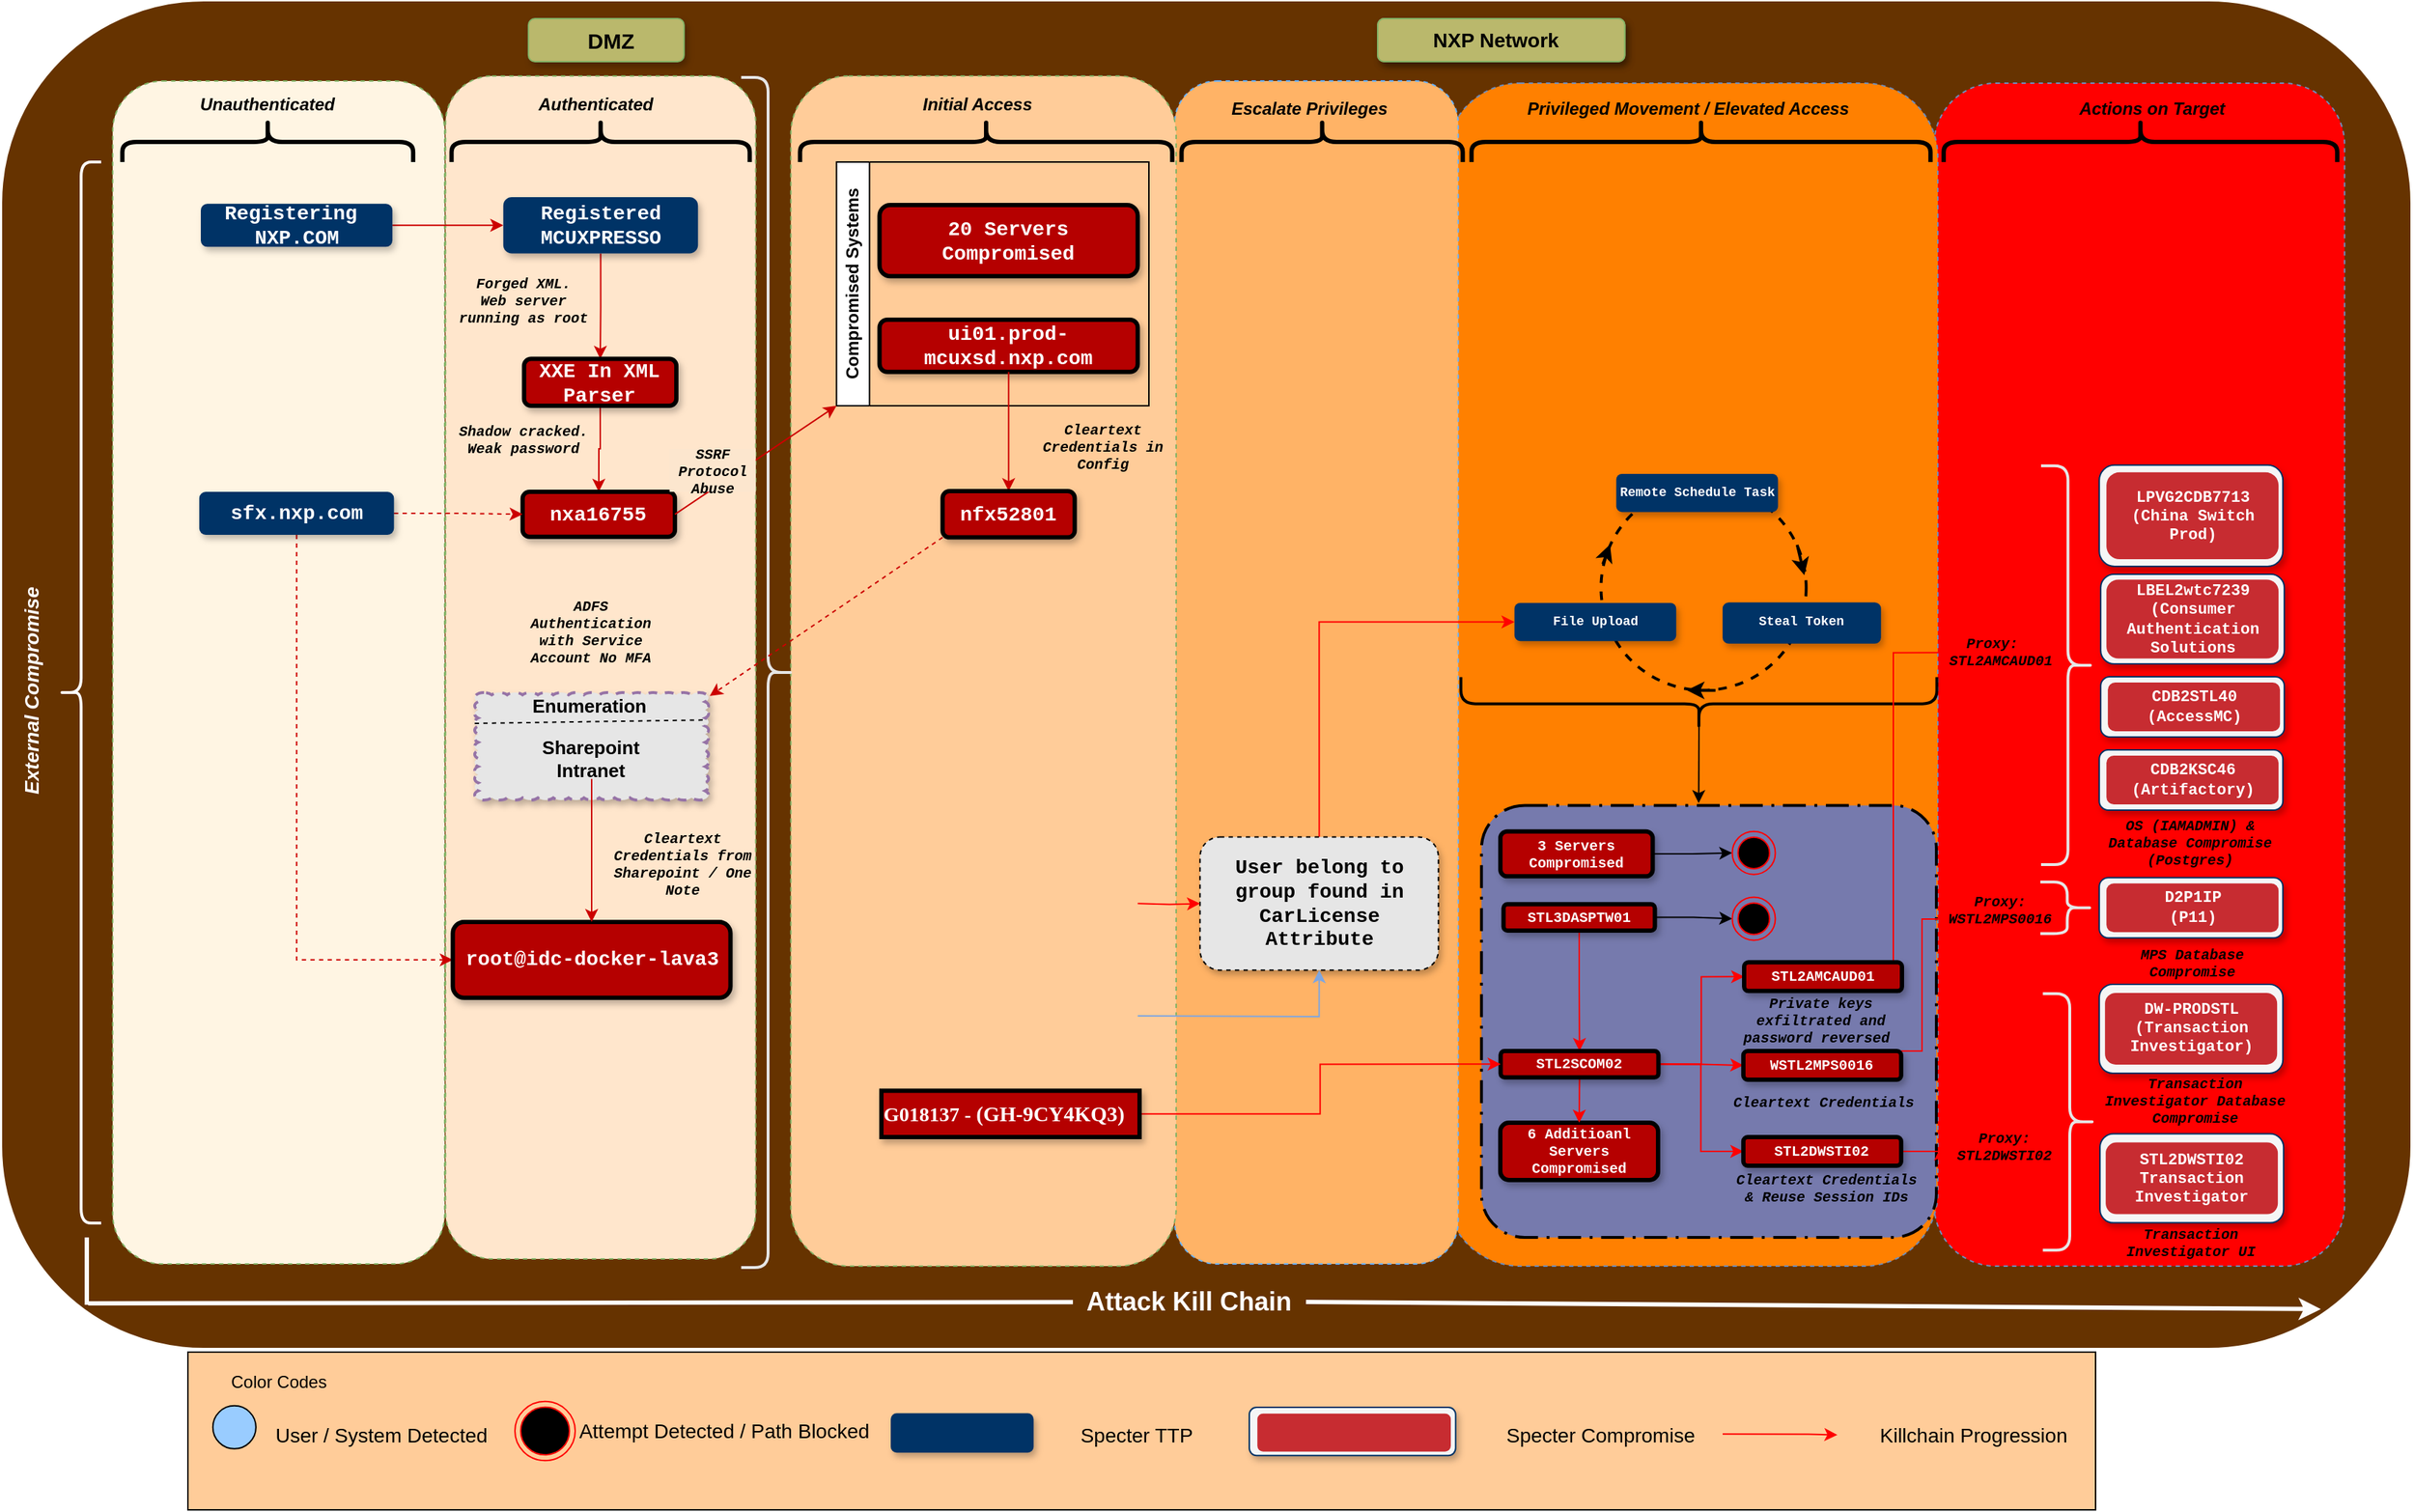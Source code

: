 <mxfile version="24.7.10">
  <diagram name="Page-1" id="VZsBFgoTwhxXK-MUg72K">
    <mxGraphModel dx="3578" dy="-6654" grid="1" gridSize="10" guides="1" tooltips="1" connect="1" arrows="1" fold="1" page="1" pageScale="1" pageWidth="850" pageHeight="1100" math="0" shadow="0">
      <root>
        <mxCell id="0" />
        <mxCell id="1" parent="0" />
        <mxCell id="uX-lzGmGO70ofNnJfn6G-1" style="edgeStyle=none;rounded=0;html=1;exitX=0.5;exitY=1;dashed=1;endArrow=none;endFill=0;jettySize=auto;orthogonalLoop=1;strokeWidth=2;fontSize=10;" edge="1" parent="1">
          <mxGeometry relative="1" as="geometry">
            <mxPoint x="-333.7" y="8363.16" as="sourcePoint" />
            <mxPoint x="-333.7" y="8363.16" as="targetPoint" />
          </mxGeometry>
        </mxCell>
        <mxCell id="uX-lzGmGO70ofNnJfn6G-2" value="" style="rounded=1;whiteSpace=wrap;html=1;strokeColor=#FFFFFA;fillColor=#663300;fontColor=#000033;" vertex="1" parent="1">
          <mxGeometry x="-1638.99" y="8327.5" width="1680" height="940" as="geometry" />
        </mxCell>
        <mxCell id="uX-lzGmGO70ofNnJfn6G-3" value="" style="rounded=1;whiteSpace=wrap;html=1;dashed=1;glass=0;fillColor=#FF0000;strokeColor=#6c8ebf;fillStyle=solid;movable=0;resizable=0;rotatable=0;deletable=0;editable=0;locked=1;connectable=0;" vertex="1" parent="1">
          <mxGeometry x="-291.58" y="8385" width="286.2" height="825" as="geometry" />
        </mxCell>
        <mxCell id="uX-lzGmGO70ofNnJfn6G-4" value="" style="rounded=1;whiteSpace=wrap;html=1;dashed=1;glass=0;fillColor=#FF8000;strokeColor=#6c8ebf;fillStyle=solid;movable=1;resizable=1;rotatable=1;deletable=1;editable=1;locked=0;connectable=1;" vertex="1" parent="1">
          <mxGeometry x="-631.58" y="8385" width="342.6" height="825" as="geometry" />
        </mxCell>
        <mxCell id="uX-lzGmGO70ofNnJfn6G-5" value="" style="rounded=1;whiteSpace=wrap;html=1;dashed=1;glass=0;fillColor=#FFB366;strokeColor=#66B2FF;fillStyle=solid;" vertex="1" parent="1">
          <mxGeometry x="-821.09" y="8383.51" width="197.75" height="825" as="geometry" />
        </mxCell>
        <mxCell id="uX-lzGmGO70ofNnJfn6G-6" value="" style="rounded=1;whiteSpace=wrap;html=1;dashed=1;glass=0;fillColor=#FFCC99;strokeColor=#82b366;fillStyle=solid;movable=0;resizable=0;rotatable=0;deletable=0;editable=0;locked=1;connectable=0;" vertex="1" parent="1">
          <mxGeometry x="-1088.64" y="8380" width="268.64" height="830" as="geometry" />
        </mxCell>
        <mxCell id="uX-lzGmGO70ofNnJfn6G-7" value="" style="shape=curlyBracket;whiteSpace=wrap;html=1;rounded=1;shadow=0;glass=0;comic=0;labelBackgroundColor=none;strokeColor=#000000;strokeWidth=3;fillColor=none;gradientColor=none;fontFamily=Helvetica;fontSize=10;fontColor=#000000;align=left;rotation=90;size=0.535;" vertex="1" parent="1">
          <mxGeometry x="-733.22" y="8326.97" width="30" height="196.05" as="geometry" />
        </mxCell>
        <mxCell id="uX-lzGmGO70ofNnJfn6G-8" value="&lt;font&gt;&lt;span style=&quot;font-size: 12px ; line-height: 14.4px&quot;&gt;&lt;b&gt;&lt;i&gt;Initial Access&lt;/i&gt;&lt;/b&gt;&lt;/span&gt;&lt;/font&gt;" style="text;html=1;strokeColor=none;fillColor=none;align=center;verticalAlign=middle;whiteSpace=wrap;shadow=1;glass=0;comic=0;labelBackgroundColor=none;fontFamily=Helvetica;fontSize=10;fontColor=#000000;" vertex="1" parent="1">
          <mxGeometry x="-1014.66" y="8391.51" width="113" height="16" as="geometry" />
        </mxCell>
        <mxCell id="uX-lzGmGO70ofNnJfn6G-9" value="&lt;span style=&quot;font-size: 12px ; line-height: 14.4px&quot;&gt;&lt;b&gt;&lt;i&gt;Escalate Privileges&lt;/i&gt;&lt;/b&gt;&lt;/span&gt;" style="text;html=1;strokeColor=none;fillColor=none;align=center;verticalAlign=middle;whiteSpace=wrap;shadow=1;glass=0;comic=0;labelBackgroundColor=none;fontFamily=Helvetica;fontSize=10;fontColor=#000000;" vertex="1" parent="1">
          <mxGeometry x="-796.52" y="8395.12" width="140" height="16" as="geometry" />
        </mxCell>
        <mxCell id="uX-lzGmGO70ofNnJfn6G-10" value="" style="shape=curlyBracket;whiteSpace=wrap;html=1;rounded=1;shadow=0;glass=0;comic=0;labelBackgroundColor=none;strokeColor=#000000;strokeWidth=3;fillColor=none;gradientColor=none;fontFamily=Helvetica;fontSize=10;fontColor=#000000;align=left;rotation=90;size=0.535;" vertex="1" parent="1">
          <mxGeometry x="-162.71" y="8287.81" width="30" height="274.38" as="geometry" />
        </mxCell>
        <mxCell id="uX-lzGmGO70ofNnJfn6G-11" value="&lt;font style=&quot;font-size: 12px&quot;&gt;&lt;i&gt;&lt;b&gt;Actions on Target&lt;/b&gt;&lt;/i&gt;&lt;/font&gt;" style="text;html=1;strokeColor=none;fillColor=none;align=center;verticalAlign=middle;whiteSpace=wrap;shadow=1;glass=0;comic=0;labelBackgroundColor=none;fontFamily=Helvetica;fontSize=10;fontColor=#000000;" vertex="1" parent="1">
          <mxGeometry x="-224.82" y="8395.12" width="171" height="16" as="geometry" />
        </mxCell>
        <mxCell id="uX-lzGmGO70ofNnJfn6G-12" value="&lt;span style=&quot;font-size: 12px ; line-height: 14.4px&quot;&gt;&lt;b&gt;&lt;i&gt;Privileged Movement / Elevated Access&lt;/i&gt;&lt;/b&gt;&lt;/span&gt;" style="text;html=1;strokeColor=none;fillColor=none;align=center;verticalAlign=middle;whiteSpace=wrap;shadow=1;glass=0;comic=0;labelBackgroundColor=none;fontFamily=Helvetica;fontSize=10;fontColor=#000000;" vertex="1" parent="1">
          <mxGeometry x="-658.29" y="8395.12" width="390" height="16" as="geometry" />
        </mxCell>
        <mxCell id="uX-lzGmGO70ofNnJfn6G-13" value="" style="shape=curlyBracket;whiteSpace=wrap;html=1;rounded=1;shadow=0;glass=0;comic=0;labelBackgroundColor=none;strokeWidth=3;fontFamily=Helvetica;fontSize=10;align=left;rotation=90;size=0.535;fillStyle=solid;fillColor=#FFFFFF;" vertex="1" parent="1">
          <mxGeometry x="-469.09" y="8265" width="30" height="320" as="geometry" />
        </mxCell>
        <mxCell id="uX-lzGmGO70ofNnJfn6G-14" value="" style="shape=curlyBracket;whiteSpace=wrap;html=1;rounded=1;shadow=0;glass=0;comic=0;labelBackgroundColor=none;strokeColor=#000000;strokeWidth=3;fillColor=#000000;gradientColor=default;fontFamily=Helvetica;fontSize=10;fontColor=#000000;align=left;rotation=90;size=0.535;" vertex="1" parent="1">
          <mxGeometry x="-967.48" y="8295.27" width="30" height="259.48" as="geometry" />
        </mxCell>
        <mxCell id="uX-lzGmGO70ofNnJfn6G-17" value="" style="rounded=1;whiteSpace=wrap;html=1;dashed=1;glass=0;fillColor=#FFF5E3;strokeColor=#82b366;fillStyle=solid;movable=0;resizable=0;rotatable=0;deletable=0;editable=0;locked=1;connectable=0;" vertex="1" parent="1">
          <mxGeometry x="-1561.43" y="8383.51" width="231.43" height="825" as="geometry" />
        </mxCell>
        <mxCell id="uX-lzGmGO70ofNnJfn6G-18" value="&lt;font&gt;&lt;span style=&quot;font-size: 12px ; line-height: 14.4px&quot;&gt;&lt;b&gt;&lt;i&gt;Unauthenticated&lt;/i&gt;&lt;/b&gt;&lt;/span&gt;&lt;/font&gt;" style="text;html=1;strokeColor=none;fillColor=none;align=center;verticalAlign=middle;whiteSpace=wrap;shadow=1;glass=0;comic=0;labelBackgroundColor=none;fontFamily=Helvetica;fontSize=10;fontColor=#000000;" vertex="1" parent="1">
          <mxGeometry x="-1509.83" y="8391.51" width="113" height="16" as="geometry" />
        </mxCell>
        <mxCell id="uX-lzGmGO70ofNnJfn6G-19" value="" style="shape=curlyBracket;whiteSpace=wrap;html=1;rounded=1;shadow=0;glass=0;comic=0;labelBackgroundColor=none;strokeColor=#000000;strokeWidth=3;fillColor=#000000;gradientColor=default;fontFamily=Helvetica;fontSize=10;fontColor=#000000;align=left;rotation=90;size=0.535;" vertex="1" parent="1">
          <mxGeometry x="-1468.33" y="8323.63" width="30" height="202.75" as="geometry" />
        </mxCell>
        <mxCell id="uX-lzGmGO70ofNnJfn6G-20" value="&lt;span style=&quot;color: rgba(0, 0, 0, 0); font-family: monospace; font-size: 0px; text-align: start; text-wrap: nowrap;&quot;&gt;%3CmxGraphModel%3E%3Croot%3E%3CmxCell%20id%3D%220%22%2F%3E%3CmxCell%20id%3D%221%22%20parent%3D%220%22%2F%3E%3CmxCell%20id%3D%222%22%20value%3D%22%26lt%3Bfont%20color%3D%26quot%3B%23fcfcfc%26quot%3B%26gt%3B3%20Servers%20Compromised%26lt%3B%2Ffont%26gt%3B%22%20style%3D%22rounded%3D1%3BwhiteSpace%3Dwrap%3Bhtml%3D1%3Bglass%3D0%3Bshadow%3D1%3BstrokeWidth%3D3%3BperimeterSpacing%3D0%3BfontFamily%3DCourier%20New%3BfontSize%3D10%3BfontStyle%3D1%3BfillColor%3D%23B50000%3Bmovable%3D1%3Bresizable%3D1%3Brotatable%3D1%3Bdeletable%3D1%3Beditable%3D1%3Blocked%3D0%3Bconnectable%3D1%3B%22%20vertex%3D%221%22%20parent%3D%221%22%3E%3CmxGeometry%20x%3D%22-593.95%22%20y%3D%228906.84%22%20width%3D%22106.19%22%20height%3D%2231.32%22%20as%3D%22geometry%22%2F%3E%3C%2FmxCell%3E%3C%2Froot%3E%3C%2FmxGraphModel%3E&lt;/span&gt;" style="rounded=1;whiteSpace=wrap;html=1;dashed=1;glass=0;fillColor=#FFE6CC;strokeColor=#82b366;fillStyle=solid;movable=0;resizable=0;rotatable=0;deletable=0;editable=0;locked=1;connectable=0;" vertex="1" parent="1">
          <mxGeometry x="-1329.35" y="8380" width="216.2" height="825" as="geometry" />
        </mxCell>
        <mxCell id="uX-lzGmGO70ofNnJfn6G-21" value="" style="shape=curlyBracket;whiteSpace=wrap;html=1;rounded=1;shadow=0;glass=0;comic=0;labelBackgroundColor=none;strokeColor=#000000;strokeWidth=3;fillColor=#000000;gradientColor=default;fontFamily=Helvetica;fontSize=10;fontColor=#000000;align=left;rotation=90;size=0.535;" vertex="1" parent="1">
          <mxGeometry x="-1236.25" y="8321.07" width="30" height="207.88" as="geometry" />
        </mxCell>
        <mxCell id="uX-lzGmGO70ofNnJfn6G-22" value="&lt;font&gt;&lt;span style=&quot;font-size: 12px ; line-height: 14.4px&quot;&gt;&lt;b&gt;&lt;i&gt;Authenticated&lt;/i&gt;&lt;/b&gt;&lt;/span&gt;&lt;/font&gt;" style="text;html=1;strokeColor=none;fillColor=none;align=center;verticalAlign=middle;whiteSpace=wrap;shadow=1;glass=0;comic=0;labelBackgroundColor=none;fontFamily=Helvetica;fontSize=10;fontColor=#000000;" vertex="1" parent="1">
          <mxGeometry x="-1281.26" y="8391.51" width="113" height="16" as="geometry" />
        </mxCell>
        <mxCell id="uX-lzGmGO70ofNnJfn6G-23" value="" style="group;fillColor=#BAB86C;strokeColor=#BAB86C;rounded=1;shadow=1;glass=0;" vertex="1" connectable="0" parent="1">
          <mxGeometry x="-679.48" y="8340" width="172.27" height="30" as="geometry" />
        </mxCell>
        <mxCell id="uX-lzGmGO70ofNnJfn6G-24" value="" style="rounded=1;whiteSpace=wrap;html=1;fillColor=#BAB86C;strokeColor=#82b366;shadow=1;" vertex="1" parent="uX-lzGmGO70ofNnJfn6G-23">
          <mxGeometry width="172.27" height="30" as="geometry" />
        </mxCell>
        <mxCell id="uX-lzGmGO70ofNnJfn6G-25" value="&lt;font style=&quot;font-size: 14px;&quot;&gt;NXP Network&lt;/font&gt;" style="text;html=1;strokeColor=none;fillColor=none;align=center;verticalAlign=middle;whiteSpace=wrap;rounded=0;fontStyle=1;shadow=0;glass=0;" vertex="1" parent="uX-lzGmGO70ofNnJfn6G-23">
          <mxGeometry x="8.25" width="147.85" height="30" as="geometry" />
        </mxCell>
        <mxCell id="uX-lzGmGO70ofNnJfn6G-26" value="" style="group;shadow=1;" vertex="1" connectable="0" parent="1">
          <mxGeometry x="-1310.25" y="8340" width="108.49" height="30" as="geometry" />
        </mxCell>
        <mxCell id="uX-lzGmGO70ofNnJfn6G-27" value="" style="group" vertex="1" connectable="0" parent="uX-lzGmGO70ofNnJfn6G-26">
          <mxGeometry x="38.68" width="108.49" height="30" as="geometry" />
        </mxCell>
        <mxCell id="uX-lzGmGO70ofNnJfn6G-28" value="" style="rounded=1;whiteSpace=wrap;html=1;fillColor=#BAB86C;strokeColor=#82b366;shadow=1;" vertex="1" parent="uX-lzGmGO70ofNnJfn6G-27">
          <mxGeometry width="108.49" height="30" as="geometry" />
        </mxCell>
        <mxCell id="uX-lzGmGO70ofNnJfn6G-29" value="&lt;font style=&quot;font-size: 15px;&quot;&gt;DMZ&lt;/font&gt;" style="text;html=1;strokeColor=none;fillColor=none;align=center;verticalAlign=middle;whiteSpace=wrap;rounded=0;fontStyle=1;fontSize=15;" vertex="1" parent="uX-lzGmGO70ofNnJfn6G-27">
          <mxGeometry x="27.63" width="60" height="30" as="geometry" />
        </mxCell>
        <mxCell id="uX-lzGmGO70ofNnJfn6G-32" value="" style="shape=curlyBracket;whiteSpace=wrap;html=1;rounded=1;shadow=0;glass=0;comic=0;labelBackgroundColor=none;strokeColor=#FCFCFC;strokeWidth=2;fillColor=#f5f5f5;gradientColor=#000000;fontFamily=Helvetica;fontSize=10;fontColor=#FCFCFC;align=left;rotation=0;size=0.535;" vertex="1" parent="1">
          <mxGeometry x="-1599.48" y="8440" width="30" height="740" as="geometry" />
        </mxCell>
        <mxCell id="uX-lzGmGO70ofNnJfn6G-33" value="&lt;span style=&quot;font-size: 14px; line-height: 14.4px;&quot;&gt;&lt;span style=&quot;font-size: 14px;&quot;&gt;&lt;i style=&quot;font-size: 14px;&quot;&gt;External Compromise&lt;br style=&quot;font-size: 14px;&quot;&gt;&lt;/i&gt;&lt;/span&gt;&lt;/span&gt;" style="text;html=1;strokeColor=none;fillColor=none;align=center;verticalAlign=middle;whiteSpace=wrap;shadow=1;glass=0;comic=0;labelBackgroundColor=none;fontFamily=Helvetica;fontSize=14;fontColor=#FCFCFC;rotation=-90;fontStyle=1" vertex="1" parent="1">
          <mxGeometry x="-1700" y="8800.37" width="164.48" height="16" as="geometry" />
        </mxCell>
        <mxCell id="uX-lzGmGO70ofNnJfn6G-34" value="" style="endArrow=none;html=1;rounded=0;strokeColor=#FCFCFC;strokeWidth=3;" edge="1" parent="1" target="uX-lzGmGO70ofNnJfn6G-36">
          <mxGeometry width="50" height="50" relative="1" as="geometry">
            <mxPoint x="-1578.48" y="9236" as="sourcePoint" />
            <mxPoint x="-881.97" y="9240" as="targetPoint" />
          </mxGeometry>
        </mxCell>
        <mxCell id="uX-lzGmGO70ofNnJfn6G-35" value="" style="endArrow=classic;html=1;rounded=0;strokeColor=#FCFCFC;strokeWidth=3;exitX=1;exitY=0.5;exitDx=0;exitDy=0;endFill=1;" edge="1" parent="1" source="uX-lzGmGO70ofNnJfn6G-36">
          <mxGeometry width="50" height="50" relative="1" as="geometry">
            <mxPoint x="-766.97" y="9240" as="sourcePoint" />
            <mxPoint x="-21.97" y="9240" as="targetPoint" />
          </mxGeometry>
        </mxCell>
        <mxCell id="uX-lzGmGO70ofNnJfn6G-36" value="Attack Kill Chain" style="text;html=1;strokeColor=none;fillColor=none;align=center;verticalAlign=middle;whiteSpace=wrap;rounded=0;fontColor=#FFFFFF;fontSize=18;strokeWidth=2;fontStyle=1" vertex="1" parent="1">
          <mxGeometry x="-891.97" y="9220" width="162.49" height="30" as="geometry" />
        </mxCell>
        <mxCell id="uX-lzGmGO70ofNnJfn6G-37" value="" style="endArrow=none;html=1;rounded=0;strokeColor=#FCFCFC;strokeWidth=3;" edge="1" parent="1">
          <mxGeometry width="50" height="50" relative="1" as="geometry">
            <mxPoint x="-1579.48" y="9190" as="sourcePoint" />
            <mxPoint x="-1579.48" y="9237" as="targetPoint" />
          </mxGeometry>
        </mxCell>
        <mxCell id="uX-lzGmGO70ofNnJfn6G-39" value="" style="shape=curlyBracket;whiteSpace=wrap;html=1;rounded=1;flipH=1;labelPosition=right;verticalLabelPosition=middle;align=left;verticalAlign=middle;strokeWidth=2;gradientColor=none;fillColor=#FF0000;strokeColor=#E6E6E6;" vertex="1" parent="1">
          <mxGeometry x="-1123.25" y="8381.01" width="37.51" height="830" as="geometry" />
        </mxCell>
        <mxCell id="uX-lzGmGO70ofNnJfn6G-56" value="" style="group" vertex="1" connectable="0" parent="1">
          <mxGeometry x="-1310" y="8810" width="230" height="160" as="geometry" />
        </mxCell>
        <mxCell id="uX-lzGmGO70ofNnJfn6G-57" value="" style="whiteSpace=wrap;html=1;shape=mxgraph.basic.cloud_rect;shadow=1;dashed=1;strokeWidth=2;fontSize=11;align=left;labelBackgroundColor=#ffffff;fillStyle=auto;fillColor=#E6E6E6;strokeColor=#9673a6;" vertex="1" parent="uX-lzGmGO70ofNnJfn6G-56">
          <mxGeometry x="0.94" y="0.011" width="163.08" height="74.989" as="geometry" />
        </mxCell>
        <mxCell id="uX-lzGmGO70ofNnJfn6G-58" value="Enumeration" style="text;html=1;strokeColor=none;fillColor=none;align=center;verticalAlign=middle;whiteSpace=wrap;rounded=0;shadow=1;dashed=1;fontSize=13;fontColor=#000000;fontStyle=1" vertex="1" parent="uX-lzGmGO70ofNnJfn6G-56">
          <mxGeometry x="60.5" width="40" height="18.749" as="geometry" />
        </mxCell>
        <mxCell id="uX-lzGmGO70ofNnJfn6G-59" value="" style="endArrow=none;dashed=1;html=1;fontSize=11;fontColor=#949494;entryX=0.98;entryY=0.255;entryDx=0;entryDy=0;entryPerimeter=0;exitX=0.016;exitY=0.156;exitDx=0;exitDy=0;exitPerimeter=0;" edge="1" parent="uX-lzGmGO70ofNnJfn6G-56" target="uX-lzGmGO70ofNnJfn6G-57">
          <mxGeometry width="50" height="50" relative="1" as="geometry">
            <mxPoint x="0.94" y="21.518" as="sourcePoint" />
            <mxPoint x="139.68" y="20.862" as="targetPoint" />
          </mxGeometry>
        </mxCell>
        <mxCell id="uX-lzGmGO70ofNnJfn6G-61" value="Sharepoint Intranet" style="text;html=1;strokeColor=none;fillColor=none;align=center;verticalAlign=middle;whiteSpace=wrap;rounded=0;fontSize=13;fontStyle=1" vertex="1" parent="uX-lzGmGO70ofNnJfn6G-56">
          <mxGeometry x="52.48" y="32.142" width="60" height="28.124" as="geometry" />
        </mxCell>
        <mxCell id="uX-lzGmGO70ofNnJfn6G-67" style="edgeStyle=orthogonalEdgeStyle;rounded=0;orthogonalLoop=1;jettySize=auto;html=1;exitX=0.5;exitY=0;exitDx=0;exitDy=0;entryX=0;entryY=0.5;entryDx=0;entryDy=0;strokeColor=#FF0000;" edge="1" parent="1" source="uX-lzGmGO70ofNnJfn6G-68" target="uX-lzGmGO70ofNnJfn6G-75">
          <mxGeometry relative="1" as="geometry" />
        </mxCell>
        <mxCell id="uX-lzGmGO70ofNnJfn6G-68" value="&lt;font style=&quot;font-size: 14px;&quot;&gt;User belong to group found in CarLicense Attribute&lt;br&gt;&lt;/font&gt;" style="rounded=1;whiteSpace=wrap;html=1;fillColor=#E6E6E6;strokeColor=#000000;glass=0;shadow=1;strokeWidth=1;perimeterSpacing=0;gradientColor=none;fontFamily=Courier New;fontSize=10;fontStyle=1;fontColor=#000000;dashed=1;" vertex="1" parent="1">
          <mxGeometry x="-803.35" y="8910.72" width="166.19" height="92.89" as="geometry" />
        </mxCell>
        <mxCell id="uX-lzGmGO70ofNnJfn6G-73" value="" style="ellipse;whiteSpace=wrap;html=1;aspect=fixed;rounded=1;shadow=0;glass=0;comic=1;labelBackgroundColor=none;strokeColor=#000000;strokeWidth=2;fillColor=none;gradientColor=none;fontFamily=Helvetica;fontSize=36;fontColor=#000000;align=right;dashed=1;" vertex="1" parent="1">
          <mxGeometry x="-523.81" y="8665.37" width="143.06" height="143.06" as="geometry" />
        </mxCell>
        <mxCell id="uX-lzGmGO70ofNnJfn6G-74" value="&lt;b style=&quot;font-size: 9px;&quot;&gt;Steal Token&lt;br style=&quot;font-size: 9px;&quot;&gt;&lt;/b&gt;" style="rounded=1;whiteSpace=wrap;html=1;fillColor=#003366;strokeColor=none;glass=0;shadow=1;strokeWidth=3;perimeterSpacing=0;gradientColor=none;fontFamily=Courier New;fontSize=9;fontStyle=0;fontColor=#FFFFFF;" vertex="1" parent="1">
          <mxGeometry x="-439.04" y="8747.07" width="110.44" height="28.86" as="geometry" />
        </mxCell>
        <mxCell id="uX-lzGmGO70ofNnJfn6G-75" value="&lt;b style=&quot;font-size: 9px;&quot;&gt;File Upload&lt;/b&gt;&lt;b style=&quot;font-size: 9px;&quot;&gt;&lt;br style=&quot;font-size: 9px;&quot;&gt;&lt;/b&gt;" style="rounded=1;whiteSpace=wrap;html=1;fillColor=#003366;strokeColor=none;glass=0;shadow=1;strokeWidth=3;perimeterSpacing=0;gradientColor=none;fontFamily=Courier New;fontSize=9;fontStyle=0;fontColor=#FFFFFF;" vertex="1" parent="1">
          <mxGeometry x="-584.14" y="8747.5" width="112.76" height="26.59" as="geometry" />
        </mxCell>
        <mxCell id="uX-lzGmGO70ofNnJfn6G-76" value="" style="endArrow=classic;html=1;strokeWidth=2;rounded=0;endFill=1;startArrow=none;startFill=0;entryX=0.371;entryY=0.993;entryDx=0;entryDy=0;entryPerimeter=0;" edge="1" parent="1">
          <mxGeometry width="50" height="50" relative="1" as="geometry">
            <mxPoint x="-443.99" y="8808.5" as="sourcePoint" />
            <mxPoint x="-463.975" y="8808.429" as="targetPoint" />
          </mxGeometry>
        </mxCell>
        <mxCell id="uX-lzGmGO70ofNnJfn6G-77" value="" style="rounded=1;arcSize=10;dashed=1;gradientColor=none;dashPattern=8 3 1 3;strokeWidth=2;sketch=0;glass=0;shadow=0;fillColor=#767AAD;" vertex="1" parent="1">
          <mxGeometry x="-607.15" y="8888.73" width="317.15" height="301.27" as="geometry" />
        </mxCell>
        <mxCell id="uX-lzGmGO70ofNnJfn6G-78" value="&lt;font color=&quot;#fcfcfc&quot;&gt;3 Servers Compromised&lt;/font&gt;" style="rounded=1;whiteSpace=wrap;html=1;glass=0;shadow=1;strokeWidth=3;perimeterSpacing=0;fontFamily=Courier New;fontSize=10;fontStyle=1;fillColor=#B50000;movable=1;resizable=1;rotatable=1;deletable=1;editable=1;locked=0;connectable=1;" vertex="1" parent="1">
          <mxGeometry x="-593.95" y="8906.84" width="106.19" height="31.32" as="geometry" />
        </mxCell>
        <mxCell id="uX-lzGmGO70ofNnJfn6G-79" value="" style="endArrow=classic;html=1;strokeWidth=2;rounded=0;endFill=1;startArrow=none;startFill=0;exitX=0.956;exitY=0.291;exitPerimeter=0;exitDx=0;exitDy=0;entryX=0.991;entryY=0.439;entryDx=0;entryDy=0;entryPerimeter=0;" edge="1" parent="1" source="uX-lzGmGO70ofNnJfn6G-73" target="uX-lzGmGO70ofNnJfn6G-73">
          <mxGeometry width="50" height="50" relative="1" as="geometry">
            <mxPoint x="-385.261" y="8707.505" as="sourcePoint" />
            <mxPoint x="-384.26" y="8727.39" as="targetPoint" />
          </mxGeometry>
        </mxCell>
        <mxCell id="uX-lzGmGO70ofNnJfn6G-80" value="" style="endArrow=classic;html=1;strokeWidth=2;rounded=0;endFill=1;startArrow=none;startFill=0;entryX=0.044;entryY=0.289;entryDx=0;entryDy=0;entryPerimeter=0;exitX=0.009;exitY=0.385;exitDx=0;exitDy=0;exitPerimeter=0;" edge="1" parent="1" source="uX-lzGmGO70ofNnJfn6G-73" target="uX-lzGmGO70ofNnJfn6G-73">
          <mxGeometry width="50" height="50" relative="1" as="geometry">
            <mxPoint x="-523.407" y="8720.368" as="sourcePoint" />
            <mxPoint x="-516.085" y="8707.502" as="targetPoint" />
          </mxGeometry>
        </mxCell>
        <mxCell id="uX-lzGmGO70ofNnJfn6G-81" value="&lt;b style=&quot;border-color: var(--border-color);&quot;&gt;Remote Schedule Task&lt;/b&gt;&lt;b style=&quot;font-size: 9px;&quot;&gt;&lt;br style=&quot;font-size: 9px;&quot;&gt;&lt;/b&gt;" style="rounded=1;whiteSpace=wrap;html=1;fillColor=#003366;strokeColor=none;glass=0;shadow=1;strokeWidth=3;perimeterSpacing=0;gradientColor=none;fontFamily=Courier New;fontSize=9;fontStyle=0;fontColor=#FFFFFF;" vertex="1" parent="1">
          <mxGeometry x="-513.17" y="8657.5" width="112.76" height="26.59" as="geometry" />
        </mxCell>
        <mxCell id="uX-lzGmGO70ofNnJfn6G-82" value="" style="shape=curlyBracket;whiteSpace=wrap;html=1;rounded=1;flipH=1;labelPosition=right;verticalLabelPosition=middle;align=left;verticalAlign=middle;strokeWidth=2;gradientColor=none;fillColor=#FF0000;strokeColor=#000000;rotation=90;" vertex="1" parent="1">
          <mxGeometry x="-474.09" y="8651.92" width="37.05" height="331.8" as="geometry" />
        </mxCell>
        <mxCell id="uX-lzGmGO70ofNnJfn6G-83" value="" style="endArrow=classic;html=1;rounded=0;entryX=0.1;entryY=0.5;entryDx=0;entryDy=0;entryPerimeter=0;strokeColor=#000000;" edge="1" parent="1">
          <mxGeometry width="50" height="50" relative="1" as="geometry">
            <mxPoint x="-455.43" y="8824.12" as="sourcePoint" />
            <mxPoint x="-455.705" y="8887.109" as="targetPoint" />
          </mxGeometry>
        </mxCell>
        <mxCell id="uX-lzGmGO70ofNnJfn6G-84" value="&lt;font color=&quot;#fcfcfc&quot;&gt;6 Additioanl Servers Compromised&lt;/font&gt;" style="rounded=1;whiteSpace=wrap;html=1;glass=0;shadow=1;strokeWidth=3;perimeterSpacing=0;fontFamily=Courier New;fontSize=10;fontStyle=1;fillColor=#B50000;movable=1;resizable=1;rotatable=1;deletable=1;editable=1;locked=0;connectable=1;" vertex="1" parent="1">
          <mxGeometry x="-594.01" y="9110" width="110" height="40" as="geometry" />
        </mxCell>
        <mxCell id="uX-lzGmGO70ofNnJfn6G-85" style="edgeStyle=orthogonalEdgeStyle;rounded=0;orthogonalLoop=1;jettySize=auto;html=1;exitX=1;exitY=0.5;exitDx=0;exitDy=0;entryX=0;entryY=0.5;entryDx=0;entryDy=0;movable=1;resizable=1;rotatable=1;deletable=1;editable=1;locked=0;connectable=1;" edge="1" parent="1" source="uX-lzGmGO70ofNnJfn6G-87" target="uX-lzGmGO70ofNnJfn6G-97">
          <mxGeometry relative="1" as="geometry" />
        </mxCell>
        <mxCell id="uX-lzGmGO70ofNnJfn6G-86" style="edgeStyle=orthogonalEdgeStyle;rounded=0;orthogonalLoop=1;jettySize=auto;html=1;exitX=0.5;exitY=1;exitDx=0;exitDy=0;entryX=0.5;entryY=0;entryDx=0;entryDy=0;strokeColor=#FF0000;" edge="1" parent="1" source="uX-lzGmGO70ofNnJfn6G-87" target="uX-lzGmGO70ofNnJfn6G-92">
          <mxGeometry relative="1" as="geometry" />
        </mxCell>
        <mxCell id="uX-lzGmGO70ofNnJfn6G-87" value="&lt;font color=&quot;#fcfcfc&quot;&gt;STL3DASPTW01&lt;/font&gt;" style="rounded=1;whiteSpace=wrap;html=1;glass=0;shadow=1;strokeWidth=3;perimeterSpacing=0;fontFamily=Courier New;fontSize=10;fontStyle=1;fillColor=#B50000;movable=1;resizable=1;rotatable=1;deletable=1;editable=1;locked=0;connectable=1;" vertex="1" parent="1">
          <mxGeometry x="-591.76" y="8957.63" width="105.51" height="18.35" as="geometry" />
        </mxCell>
        <mxCell id="uX-lzGmGO70ofNnJfn6G-88" style="edgeStyle=orthogonalEdgeStyle;rounded=0;orthogonalLoop=1;jettySize=auto;html=1;exitX=1;exitY=0.5;exitDx=0;exitDy=0;entryX=0;entryY=0.5;entryDx=0;entryDy=0;strokeColor=#FF0000;" edge="1" parent="1" source="uX-lzGmGO70ofNnJfn6G-92" target="uX-lzGmGO70ofNnJfn6G-94">
          <mxGeometry relative="1" as="geometry" />
        </mxCell>
        <mxCell id="uX-lzGmGO70ofNnJfn6G-89" style="edgeStyle=orthogonalEdgeStyle;rounded=0;orthogonalLoop=1;jettySize=auto;html=1;exitX=1;exitY=0.5;exitDx=0;exitDy=0;entryX=0;entryY=0.5;entryDx=0;entryDy=0;strokeColor=#FF0000;" edge="1" parent="1" source="uX-lzGmGO70ofNnJfn6G-92" target="uX-lzGmGO70ofNnJfn6G-135">
          <mxGeometry relative="1" as="geometry" />
        </mxCell>
        <mxCell id="uX-lzGmGO70ofNnJfn6G-90" style="edgeStyle=orthogonalEdgeStyle;rounded=0;orthogonalLoop=1;jettySize=auto;html=1;exitX=0.5;exitY=1;exitDx=0;exitDy=0;entryX=0.5;entryY=0;entryDx=0;entryDy=0;strokeColor=#FF0000;" edge="1" parent="1" source="uX-lzGmGO70ofNnJfn6G-92" target="uX-lzGmGO70ofNnJfn6G-84">
          <mxGeometry relative="1" as="geometry" />
        </mxCell>
        <mxCell id="uX-lzGmGO70ofNnJfn6G-91" style="edgeStyle=orthogonalEdgeStyle;rounded=0;orthogonalLoop=1;jettySize=auto;html=1;exitX=1;exitY=0.5;exitDx=0;exitDy=0;entryX=0;entryY=0.5;entryDx=0;entryDy=0;strokeColor=#FF0000;" edge="1" parent="1" source="uX-lzGmGO70ofNnJfn6G-92" target="uX-lzGmGO70ofNnJfn6G-144">
          <mxGeometry relative="1" as="geometry" />
        </mxCell>
        <mxCell id="uX-lzGmGO70ofNnJfn6G-92" value="&lt;font color=&quot;#fcfcfc&quot;&gt;STL2SCOM02&lt;/font&gt;" style="rounded=1;whiteSpace=wrap;html=1;glass=0;shadow=1;strokeWidth=3;perimeterSpacing=0;fontFamily=Courier New;fontSize=10;fontStyle=1;fillColor=#B50000;movable=1;resizable=1;rotatable=1;deletable=1;editable=1;locked=0;connectable=1;" vertex="1" parent="1">
          <mxGeometry x="-593.77" y="9060.0" width="110" height="18.35" as="geometry" />
        </mxCell>
        <mxCell id="uX-lzGmGO70ofNnJfn6G-93" style="edgeStyle=orthogonalEdgeStyle;rounded=0;orthogonalLoop=1;jettySize=auto;html=1;exitX=0.75;exitY=0;exitDx=0;exitDy=0;entryX=0;entryY=0.5;entryDx=0;entryDy=0;strokeColor=#FF0000;" edge="1" parent="1" source="uX-lzGmGO70ofNnJfn6G-94" target="uX-lzGmGO70ofNnJfn6G-131">
          <mxGeometry relative="1" as="geometry">
            <Array as="points">
              <mxPoint x="-320" y="8998" />
              <mxPoint x="-320" y="8782" />
            </Array>
          </mxGeometry>
        </mxCell>
        <mxCell id="uX-lzGmGO70ofNnJfn6G-94" value="&lt;font color=&quot;#fcfcfc&quot;&gt;STL2AMCAUD01&lt;/font&gt;" style="rounded=1;whiteSpace=wrap;html=1;glass=0;shadow=1;strokeWidth=3;perimeterSpacing=0;fontFamily=Courier New;fontSize=10;fontStyle=1;fillColor=#B50000;movable=1;resizable=1;rotatable=1;deletable=1;editable=1;locked=0;connectable=1;" vertex="1" parent="1">
          <mxGeometry x="-424.0" y="8998.17" width="110" height="20" as="geometry" />
        </mxCell>
        <mxCell id="uX-lzGmGO70ofNnJfn6G-95" style="edgeStyle=orthogonalEdgeStyle;rounded=0;orthogonalLoop=1;jettySize=auto;html=1;entryX=0;entryY=0.5;entryDx=0;entryDy=0;exitX=1;exitY=0.5;exitDx=0;exitDy=0;movable=1;resizable=1;rotatable=1;deletable=1;editable=1;locked=0;connectable=1;" edge="1" parent="1" source="uX-lzGmGO70ofNnJfn6G-78" target="uX-lzGmGO70ofNnJfn6G-96">
          <mxGeometry relative="1" as="geometry">
            <mxPoint x="-409.55" y="8913.03" as="sourcePoint" />
          </mxGeometry>
        </mxCell>
        <mxCell id="uX-lzGmGO70ofNnJfn6G-96" value="" style="ellipse;html=1;shape=endState;fillColor=#000000;strokeColor=#ff0000;movable=1;resizable=1;rotatable=1;deletable=1;editable=1;locked=0;connectable=1;" vertex="1" parent="1">
          <mxGeometry x="-432.28" y="8906.84" width="30" height="30" as="geometry" />
        </mxCell>
        <mxCell id="uX-lzGmGO70ofNnJfn6G-97" value="" style="ellipse;html=1;shape=endState;fillColor=#000000;strokeColor=#ff0000;movable=1;resizable=1;rotatable=1;deletable=1;editable=1;locked=0;connectable=1;" vertex="1" parent="1">
          <mxGeometry x="-432.28" y="8952.69" width="30" height="30" as="geometry" />
        </mxCell>
        <mxCell id="uX-lzGmGO70ofNnJfn6G-98" value="" style="group" vertex="1" connectable="0" parent="1">
          <mxGeometry x="-176.42" y="8670" width="128" height="52" as="geometry" />
        </mxCell>
        <mxCell id="uX-lzGmGO70ofNnJfn6G-99" value="" style="rounded=1;whiteSpace=wrap;html=1;fillColor=#f5f5f5;strokeColor=#003366;glass=0;shadow=1;strokeWidth=1;perimeterSpacing=0;fontFamily=Courier New;fontSize=10;fontStyle=1;fontColor=#000000;align=center;labelPosition=center;verticalLabelPosition=bottom;verticalAlign=top;" vertex="1" parent="uX-lzGmGO70ofNnJfn6G-98">
          <mxGeometry y="-18.571" width="128" height="70.571" as="geometry" />
        </mxCell>
        <mxCell id="uX-lzGmGO70ofNnJfn6G-100" value="LPVG2CDB7713&lt;br&gt;(China Switch Prod)" style="rounded=1;whiteSpace=wrap;html=1;fillColor=#C72C31;strokeColor=none;glass=0;shadow=0;strokeWidth=3;perimeterSpacing=0;gradientColor=none;fontFamily=Courier New;fontSize=11;fontStyle=1;fontColor=#FFFFFF;" vertex="1" parent="uX-lzGmGO70ofNnJfn6G-98">
          <mxGeometry x="5" y="-13.619" width="120" height="60.667" as="geometry" />
        </mxCell>
        <mxCell id="uX-lzGmGO70ofNnJfn6G-101" value="" style="group" vertex="1" connectable="0" parent="1">
          <mxGeometry x="-176.42" y="8730" width="129" height="70" as="geometry" />
        </mxCell>
        <mxCell id="uX-lzGmGO70ofNnJfn6G-102" value="" style="rounded=1;whiteSpace=wrap;html=1;fillColor=#f5f5f5;strokeColor=#003366;glass=0;shadow=1;strokeWidth=1;perimeterSpacing=0;fontFamily=Courier New;fontSize=10;fontStyle=1;fontColor=#000000;align=center;labelPosition=center;verticalLabelPosition=bottom;verticalAlign=top;" vertex="1" parent="uX-lzGmGO70ofNnJfn6G-101">
          <mxGeometry x="1" y="-2.52" width="128" height="62.52" as="geometry" />
        </mxCell>
        <mxCell id="uX-lzGmGO70ofNnJfn6G-103" value="LBEL2wtc7239&lt;br&gt;(Consumer Authentication Solutions" style="rounded=1;whiteSpace=wrap;html=1;fillColor=#C72C31;strokeColor=none;glass=0;shadow=0;strokeWidth=3;perimeterSpacing=0;gradientColor=none;fontFamily=Courier New;fontSize=11;fontStyle=1;fontColor=#FFFFFF;" vertex="1" parent="uX-lzGmGO70ofNnJfn6G-101">
          <mxGeometry x="5" y="1.21" width="120" height="55.05" as="geometry" />
        </mxCell>
        <mxCell id="uX-lzGmGO70ofNnJfn6G-104" value="" style="group" vertex="1" connectable="0" parent="1">
          <mxGeometry x="-176.42" y="8850" width="128" height="42" as="geometry" />
        </mxCell>
        <mxCell id="uX-lzGmGO70ofNnJfn6G-105" value="" style="rounded=1;whiteSpace=wrap;html=1;fillColor=#f5f5f5;strokeColor=#003366;glass=0;shadow=1;strokeWidth=1;perimeterSpacing=0;fontFamily=Courier New;fontSize=10;fontStyle=1;fontColor=#000000;align=center;labelPosition=center;verticalLabelPosition=bottom;verticalAlign=top;" vertex="1" parent="uX-lzGmGO70ofNnJfn6G-104">
          <mxGeometry width="128" height="42" as="geometry" />
        </mxCell>
        <mxCell id="uX-lzGmGO70ofNnJfn6G-106" value="CDB2KSC46&lt;br&gt;(Artifactory)" style="rounded=1;whiteSpace=wrap;html=1;fillColor=#C72C31;strokeColor=none;glass=0;shadow=0;strokeWidth=3;perimeterSpacing=0;gradientColor=none;fontFamily=Courier New;fontSize=11;fontStyle=1;fontColor=#FFFFFF;" vertex="1" parent="uX-lzGmGO70ofNnJfn6G-104">
          <mxGeometry x="5" y="4" width="120" height="34" as="geometry" />
        </mxCell>
        <mxCell id="uX-lzGmGO70ofNnJfn6G-107" value="" style="group" vertex="1" connectable="0" parent="1">
          <mxGeometry x="-175.42" y="8799" width="128" height="42" as="geometry" />
        </mxCell>
        <mxCell id="uX-lzGmGO70ofNnJfn6G-108" value="" style="rounded=1;whiteSpace=wrap;html=1;fillColor=#f5f5f5;strokeColor=#003366;glass=0;shadow=1;strokeWidth=1;perimeterSpacing=0;fontFamily=Courier New;fontSize=10;fontStyle=1;fontColor=#000000;align=center;labelPosition=center;verticalLabelPosition=bottom;verticalAlign=top;" vertex="1" parent="uX-lzGmGO70ofNnJfn6G-107">
          <mxGeometry width="128" height="42" as="geometry" />
        </mxCell>
        <mxCell id="uX-lzGmGO70ofNnJfn6G-109" value="CDB2STL40 (AccessMC)" style="rounded=1;whiteSpace=wrap;html=1;fillColor=#C72C31;strokeColor=none;glass=0;shadow=0;strokeWidth=3;perimeterSpacing=0;gradientColor=none;fontFamily=Courier New;fontSize=11;fontStyle=1;fontColor=#FFFFFF;" vertex="1" parent="uX-lzGmGO70ofNnJfn6G-107">
          <mxGeometry x="5" y="4" width="120" height="34" as="geometry" />
        </mxCell>
        <mxCell id="uX-lzGmGO70ofNnJfn6G-110" value="" style="shape=curlyBracket;whiteSpace=wrap;html=1;rounded=1;flipH=1;labelPosition=right;verticalLabelPosition=middle;align=left;verticalAlign=middle;strokeWidth=2;gradientColor=none;fillColor=#000000;strokeColor=#E6E6E6;" vertex="1" parent="1">
          <mxGeometry x="-217.01" y="8651.92" width="37.51" height="278.08" as="geometry" />
        </mxCell>
        <mxCell id="uX-lzGmGO70ofNnJfn6G-114" style="edgeStyle=orthogonalEdgeStyle;rounded=0;orthogonalLoop=1;jettySize=auto;html=1;exitX=1;exitY=0.5;exitDx=0;exitDy=0;entryX=0;entryY=0.5;entryDx=0;entryDy=0;strokeColor=#FF0000;" edge="1" parent="1" target="uX-lzGmGO70ofNnJfn6G-68">
          <mxGeometry relative="1" as="geometry">
            <mxPoint x="-846.79" y="8957.165" as="sourcePoint" />
          </mxGeometry>
        </mxCell>
        <mxCell id="uX-lzGmGO70ofNnJfn6G-115" style="edgeStyle=orthogonalEdgeStyle;rounded=0;orthogonalLoop=1;jettySize=auto;html=1;exitX=1;exitY=0.5;exitDx=0;exitDy=0;entryX=0.5;entryY=1;entryDx=0;entryDy=0;strokeColor=#7EA6E0;" edge="1" parent="1" target="uX-lzGmGO70ofNnJfn6G-68">
          <mxGeometry relative="1" as="geometry">
            <mxPoint x="-846.79" y="9035.53" as="sourcePoint" />
          </mxGeometry>
        </mxCell>
        <mxCell id="uX-lzGmGO70ofNnJfn6G-116" value="" style="group" vertex="1" connectable="0" parent="1">
          <mxGeometry x="-1508.99" y="9270" width="1349.61" height="110" as="geometry" />
        </mxCell>
        <mxCell id="uX-lzGmGO70ofNnJfn6G-117" value="" style="rounded=0;whiteSpace=wrap;html=1;fillColor=#FFCC99;fontColor=#FFCC99;" vertex="1" parent="uX-lzGmGO70ofNnJfn6G-116">
          <mxGeometry width="1329.995" height="110" as="geometry" />
        </mxCell>
        <mxCell id="uX-lzGmGO70ofNnJfn6G-118" value="Color Codes" style="text;html=1;strokeColor=none;fillColor=none;align=center;verticalAlign=middle;whiteSpace=wrap;rounded=0;" vertex="1" parent="uX-lzGmGO70ofNnJfn6G-116">
          <mxGeometry x="23.025" width="81.401" height="41.25" as="geometry" />
        </mxCell>
        <mxCell id="uX-lzGmGO70ofNnJfn6G-119" value="" style="ellipse;whiteSpace=wrap;html=1;aspect=fixed;fillColor=#99CCFF;" vertex="1" parent="uX-lzGmGO70ofNnJfn6G-116">
          <mxGeometry x="17.406" y="37.414" width="30.0" height="30.0" as="geometry" />
        </mxCell>
        <mxCell id="uX-lzGmGO70ofNnJfn6G-120" value="User / System Detected" style="text;html=1;strokeColor=none;fillColor=none;align=center;verticalAlign=middle;whiteSpace=wrap;rounded=0;fontSize=14;" vertex="1" parent="uX-lzGmGO70ofNnJfn6G-116">
          <mxGeometry x="59.25" y="33.962" width="152.029" height="48.125" as="geometry" />
        </mxCell>
        <mxCell id="uX-lzGmGO70ofNnJfn6G-121" value="" style="ellipse;html=1;shape=endState;fillColor=#000000;strokeColor=#ff0000;movable=1;resizable=1;rotatable=1;deletable=1;editable=1;locked=0;connectable=1;" vertex="1" parent="uX-lzGmGO70ofNnJfn6G-116">
          <mxGeometry x="228" y="34.38" width="42" height="41.25" as="geometry" />
        </mxCell>
        <mxCell id="uX-lzGmGO70ofNnJfn6G-122" value="Attempt Detected / Path Blocked" style="text;html=1;strokeColor=none;fillColor=none;align=center;verticalAlign=middle;whiteSpace=wrap;rounded=0;fontColor=#000000;fontSize=14;" vertex="1" parent="uX-lzGmGO70ofNnJfn6G-116">
          <mxGeometry x="269.998" y="17.188" width="208.459" height="75.625" as="geometry" />
        </mxCell>
        <mxCell id="uX-lzGmGO70ofNnJfn6G-123" value="" style="whiteSpace=wrap;html=1;fontSize=10;fontFamily=Courier New;fillColor=#003366;strokeColor=none;fontColor=#FFFFFF;rounded=1;glass=0;shadow=1;strokeWidth=3;gradientColor=none;fontStyle=1;" vertex="1" parent="uX-lzGmGO70ofNnJfn6G-116">
          <mxGeometry x="489.994" y="42.625" width="99.639" height="27.5" as="geometry" />
        </mxCell>
        <mxCell id="uX-lzGmGO70ofNnJfn6G-124" value="Specter TTP" style="text;html=1;strokeColor=none;fillColor=none;align=center;verticalAlign=middle;whiteSpace=wrap;rounded=0;fontColor=#000000;fontSize=14;" vertex="1" parent="uX-lzGmGO70ofNnJfn6G-116">
          <mxGeometry x="599.993" y="37.4" width="123.237" height="41.25" as="geometry" />
        </mxCell>
        <mxCell id="uX-lzGmGO70ofNnJfn6G-125" value="&lt;font color=&quot;#000000&quot; style=&quot;font-size: 14px;&quot;&gt;Specter Compromise&lt;/font&gt;" style="text;html=1;strokeColor=none;fillColor=none;align=center;verticalAlign=middle;whiteSpace=wrap;rounded=0;fontColor=#ffffff;fontSize=14;" vertex="1" parent="uX-lzGmGO70ofNnJfn6G-116">
          <mxGeometry x="899.999" y="37.414" width="169.612" height="41.25" as="geometry" />
        </mxCell>
        <mxCell id="uX-lzGmGO70ofNnJfn6G-126" value="" style="group" vertex="1" connectable="0" parent="uX-lzGmGO70ofNnJfn6G-116">
          <mxGeometry x="739.998" y="38.486" width="143.835" height="33.591" as="geometry" />
        </mxCell>
        <mxCell id="uX-lzGmGO70ofNnJfn6G-127" value="" style="rounded=1;whiteSpace=wrap;html=1;fillColor=#f5f5f5;strokeColor=#003366;glass=0;shadow=1;strokeWidth=1;perimeterSpacing=0;fontFamily=Courier New;fontSize=10;fontStyle=1;fontColor=#000000;align=center;labelPosition=center;verticalLabelPosition=bottom;verticalAlign=top;" vertex="1" parent="uX-lzGmGO70ofNnJfn6G-126">
          <mxGeometry width="143.835" height="33.591" as="geometry" />
        </mxCell>
        <mxCell id="uX-lzGmGO70ofNnJfn6G-128" value="" style="rounded=1;whiteSpace=wrap;html=1;fillColor=#C72C31;strokeColor=none;glass=0;shadow=0;strokeWidth=3;perimeterSpacing=0;gradientColor=none;fontFamily=Courier New;fontSize=11;fontStyle=1;fontColor=#FFFFFF;" vertex="1" parent="uX-lzGmGO70ofNnJfn6G-126">
          <mxGeometry x="5.619" y="4.414" width="134.845" height="26.427" as="geometry" />
        </mxCell>
        <mxCell id="uX-lzGmGO70ofNnJfn6G-129" style="edgeStyle=orthogonalEdgeStyle;rounded=0;orthogonalLoop=1;jettySize=auto;html=1;exitX=1;exitY=0.5;exitDx=0;exitDy=0;strokeColor=#FF0000;" edge="1" parent="uX-lzGmGO70ofNnJfn6G-116">
          <mxGeometry relative="1" as="geometry">
            <mxPoint x="1069.996" y="57.186" as="sourcePoint" />
            <mxPoint x="1149.996" y="57.75" as="targetPoint" />
            <Array as="points">
              <mxPoint x="1129.996" y="57.75" />
              <mxPoint x="1129.996" y="57.75" />
            </Array>
          </mxGeometry>
        </mxCell>
        <mxCell id="uX-lzGmGO70ofNnJfn6G-130" value="&lt;font color=&quot;#000000&quot;&gt;Killchain Progression&lt;/font&gt;" style="text;html=1;strokeColor=none;fillColor=none;align=center;verticalAlign=middle;whiteSpace=wrap;rounded=0;fontColor=#ffffff;fontSize=14;" vertex="1" parent="uX-lzGmGO70ofNnJfn6G-116">
          <mxGeometry x="1160.388" y="37.414" width="169.612" height="41.25" as="geometry" />
        </mxCell>
        <mxCell id="uX-lzGmGO70ofNnJfn6G-131" value="&lt;b style=&quot;font-size: 10px;&quot;&gt;Proxy:&amp;nbsp;&amp;nbsp;&lt;br style=&quot;font-size: 10px;&quot;&gt;STL2AMCAUD01&lt;/b&gt;" style="text;html=1;align=center;verticalAlign=middle;whiteSpace=wrap;shadow=1;glass=0;comic=0;labelBackgroundColor=none;fontFamily=Courier New;fontSize=10;rotation=0;fontStyle=2;fontColor=#000000;" vertex="1" parent="1">
          <mxGeometry x="-274.18" y="8764" width="58.42" height="36.37" as="geometry" />
        </mxCell>
        <mxCell id="uX-lzGmGO70ofNnJfn6G-132" value="&lt;b style=&quot;font-size: 10px;&quot;&gt;Private keys exfiltrated and password reversed&amp;nbsp;&lt;/b&gt;" style="text;html=1;align=center;verticalAlign=middle;whiteSpace=wrap;shadow=1;glass=0;comic=0;labelBackgroundColor=none;fontFamily=Courier New;fontSize=10;rotation=0;fontStyle=2;fontColor=#000000;" vertex="1" parent="1">
          <mxGeometry x="-437.29" y="9025.26" width="132.58" height="28.2" as="geometry" />
        </mxCell>
        <mxCell id="uX-lzGmGO70ofNnJfn6G-134" style="edgeStyle=orthogonalEdgeStyle;rounded=0;orthogonalLoop=1;jettySize=auto;html=1;exitX=1;exitY=0;exitDx=0;exitDy=0;entryX=0;entryY=0.5;entryDx=0;entryDy=0;strokeColor=#FF0000;" edge="1" parent="1" source="uX-lzGmGO70ofNnJfn6G-135" target="uX-lzGmGO70ofNnJfn6G-140">
          <mxGeometry relative="1" as="geometry">
            <Array as="points">
              <mxPoint x="-300" y="9060" />
              <mxPoint x="-300" y="8968" />
            </Array>
          </mxGeometry>
        </mxCell>
        <mxCell id="uX-lzGmGO70ofNnJfn6G-135" value="&lt;font color=&quot;#fcfcfc&quot;&gt;WSTL2MPS0016&lt;/font&gt;" style="rounded=1;whiteSpace=wrap;html=1;glass=0;shadow=1;strokeWidth=3;perimeterSpacing=0;fontFamily=Courier New;fontSize=10;fontStyle=1;fillColor=#B50000;movable=1;resizable=1;rotatable=1;deletable=1;editable=1;locked=0;connectable=1;" vertex="1" parent="1">
          <mxGeometry x="-424.56" y="9060" width="110" height="20" as="geometry" />
        </mxCell>
        <mxCell id="uX-lzGmGO70ofNnJfn6G-136" value="&lt;b style=&quot;font-size: 10px;&quot;&gt;Cleartext Credentials&lt;/b&gt;" style="text;html=1;align=center;verticalAlign=middle;whiteSpace=wrap;shadow=1;glass=0;comic=0;labelBackgroundColor=none;fontFamily=Courier New;fontSize=10;rotation=0;fontStyle=2;fontColor=#000000;" vertex="1" parent="1">
          <mxGeometry x="-435.29" y="9081.8" width="132.58" height="28.2" as="geometry" />
        </mxCell>
        <mxCell id="uX-lzGmGO70ofNnJfn6G-137" value="" style="group" vertex="1" connectable="0" parent="1">
          <mxGeometry x="-176.42" y="8939.11" width="128" height="42" as="geometry" />
        </mxCell>
        <mxCell id="uX-lzGmGO70ofNnJfn6G-138" value="" style="rounded=1;whiteSpace=wrap;html=1;fillColor=#f5f5f5;strokeColor=#003366;glass=0;shadow=1;strokeWidth=1;perimeterSpacing=0;fontFamily=Courier New;fontSize=10;fontStyle=1;fontColor=#000000;align=center;labelPosition=center;verticalLabelPosition=bottom;verticalAlign=top;" vertex="1" parent="uX-lzGmGO70ofNnJfn6G-137">
          <mxGeometry width="128" height="42" as="geometry" />
        </mxCell>
        <mxCell id="uX-lzGmGO70ofNnJfn6G-139" value="D2P1IP&lt;br&gt;(P11)" style="rounded=1;whiteSpace=wrap;html=1;fillColor=#C72C31;strokeColor=none;glass=0;shadow=0;strokeWidth=3;perimeterSpacing=0;gradientColor=none;fontFamily=Courier New;fontSize=11;fontStyle=1;fontColor=#FFFFFF;" vertex="1" parent="uX-lzGmGO70ofNnJfn6G-137">
          <mxGeometry x="5" y="4" width="120" height="34" as="geometry" />
        </mxCell>
        <mxCell id="uX-lzGmGO70ofNnJfn6G-140" value="&lt;b style=&quot;font-size: 10px;&quot;&gt;Proxy:&lt;/b&gt;&lt;div style=&quot;font-size: 10px;&quot;&gt;&lt;b style=&quot;font-size: 10px;&quot;&gt;WSTL2MPS0016&lt;/b&gt;&lt;/div&gt;" style="text;html=1;align=center;verticalAlign=middle;whiteSpace=wrap;shadow=1;glass=0;comic=0;labelBackgroundColor=none;fontFamily=Courier New;fontSize=10;rotation=0;fontStyle=2;fontColor=#000000;" vertex="1" parent="1">
          <mxGeometry x="-281.58" y="8947.78" width="72.58" height="28.2" as="geometry" />
        </mxCell>
        <mxCell id="uX-lzGmGO70ofNnJfn6G-141" value="&lt;b style=&quot;font-size: 10px;&quot;&gt;MPS Database Compromise&lt;/b&gt;" style="text;html=1;align=center;verticalAlign=middle;whiteSpace=wrap;shadow=1;glass=0;comic=0;labelBackgroundColor=none;fontFamily=Courier New;fontSize=10;rotation=0;fontStyle=2;fontColor=#000000;" vertex="1" parent="1">
          <mxGeometry x="-177.71" y="8985.25" width="132.58" height="28.2" as="geometry" />
        </mxCell>
        <mxCell id="uX-lzGmGO70ofNnJfn6G-142" value="&lt;b style=&quot;font-size: 10px;&quot;&gt;OS (IAMADMIN) &amp;amp; Database Compromise (Postgres)&lt;/b&gt;" style="text;html=1;align=center;verticalAlign=middle;whiteSpace=wrap;shadow=1;glass=0;comic=0;labelBackgroundColor=none;fontFamily=Courier New;fontSize=10;rotation=0;fontStyle=2;fontColor=#000000;" vertex="1" parent="1">
          <mxGeometry x="-180" y="8901.04" width="134.08" height="28.2" as="geometry" />
        </mxCell>
        <mxCell id="uX-lzGmGO70ofNnJfn6G-143" style="edgeStyle=orthogonalEdgeStyle;rounded=0;orthogonalLoop=1;jettySize=auto;html=1;exitX=1;exitY=0.5;exitDx=0;exitDy=0;entryX=0;entryY=0.5;entryDx=0;entryDy=0;strokeColor=#FF0000;" edge="1" parent="1" source="uX-lzGmGO70ofNnJfn6G-144" target="uX-lzGmGO70ofNnJfn6G-146">
          <mxGeometry relative="1" as="geometry" />
        </mxCell>
        <mxCell id="uX-lzGmGO70ofNnJfn6G-144" value="&lt;font color=&quot;#fcfcfc&quot;&gt;STL2DWSTI02&lt;/font&gt;" style="rounded=1;whiteSpace=wrap;html=1;glass=0;shadow=1;strokeWidth=3;perimeterSpacing=0;fontFamily=Courier New;fontSize=10;fontStyle=1;fillColor=#B50000;movable=1;resizable=1;rotatable=1;deletable=1;editable=1;locked=0;connectable=1;" vertex="1" parent="1">
          <mxGeometry x="-424.56" y="9120" width="110" height="20" as="geometry" />
        </mxCell>
        <mxCell id="uX-lzGmGO70ofNnJfn6G-145" value="&lt;b style=&quot;font-size: 10px;&quot;&gt;Cleartext Credentials &amp;amp;&amp;nbsp;&lt;/b&gt;&lt;b style=&quot;font-size: 10px;&quot;&gt;Reuse Session IDs&lt;/b&gt;" style="text;html=1;align=center;verticalAlign=middle;whiteSpace=wrap;shadow=1;glass=0;comic=0;labelBackgroundColor=none;fontFamily=Courier New;fontSize=10;rotation=0;fontStyle=2;fontColor=#000000;" vertex="1" parent="1">
          <mxGeometry x="-433.47" y="9141.41" width="132.58" height="28.2" as="geometry" />
        </mxCell>
        <mxCell id="uX-lzGmGO70ofNnJfn6G-146" value="&lt;b style=&quot;font-size: 10px;&quot;&gt;Proxy:&lt;/b&gt;&lt;div style=&quot;font-size: 10px;&quot;&gt;&lt;b style=&quot;font-size: 10px;&quot;&gt;STL2DWSTI02&lt;/b&gt;&lt;/div&gt;" style="text;html=1;align=center;verticalAlign=middle;whiteSpace=wrap;shadow=1;glass=0;comic=0;labelBackgroundColor=none;fontFamily=Courier New;fontSize=10;rotation=0;fontStyle=2;fontColor=#000000;" vertex="1" parent="1">
          <mxGeometry x="-287.1" y="9113.21" width="88.54" height="28.2" as="geometry" />
        </mxCell>
        <mxCell id="uX-lzGmGO70ofNnJfn6G-147" value="" style="group" vertex="1" connectable="0" parent="1">
          <mxGeometry x="-176.42" y="9013.45" width="128" height="62" as="geometry" />
        </mxCell>
        <mxCell id="uX-lzGmGO70ofNnJfn6G-148" value="" style="rounded=1;whiteSpace=wrap;html=1;fillColor=#f5f5f5;strokeColor=#003366;glass=0;shadow=1;strokeWidth=1;perimeterSpacing=0;fontFamily=Courier New;fontSize=10;fontStyle=1;fontColor=#000000;align=center;labelPosition=center;verticalLabelPosition=bottom;verticalAlign=top;" vertex="1" parent="uX-lzGmGO70ofNnJfn6G-147">
          <mxGeometry width="128" height="62" as="geometry" />
        </mxCell>
        <mxCell id="uX-lzGmGO70ofNnJfn6G-149" value="DW-PRODSTL&lt;br&gt;(Transaction Investigator)" style="rounded=1;whiteSpace=wrap;html=1;fillColor=#C72C31;strokeColor=none;glass=0;shadow=0;strokeWidth=3;perimeterSpacing=0;gradientColor=none;fontFamily=Courier New;fontSize=11;fontStyle=1;fontColor=#FFFFFF;" vertex="1" parent="uX-lzGmGO70ofNnJfn6G-147">
          <mxGeometry x="4" y="6" width="120" height="50" as="geometry" />
        </mxCell>
        <mxCell id="uX-lzGmGO70ofNnJfn6G-150" value="&lt;b style=&quot;font-size: 10px;&quot;&gt;Transaction Investigator Database Compromise&lt;/b&gt;" style="text;html=1;align=center;verticalAlign=middle;whiteSpace=wrap;shadow=1;glass=0;comic=0;labelBackgroundColor=none;fontFamily=Courier New;fontSize=10;rotation=0;fontStyle=2;fontColor=#000000;" vertex="1" parent="1">
          <mxGeometry x="-176.42" y="9081" width="132.58" height="28.2" as="geometry" />
        </mxCell>
        <mxCell id="uX-lzGmGO70ofNnJfn6G-151" value="" style="group" vertex="1" connectable="0" parent="1">
          <mxGeometry x="-175.92" y="9117.81" width="128" height="62" as="geometry" />
        </mxCell>
        <mxCell id="uX-lzGmGO70ofNnJfn6G-152" value="" style="rounded=1;whiteSpace=wrap;html=1;fillColor=#f5f5f5;strokeColor=#003366;glass=0;shadow=1;strokeWidth=1;perimeterSpacing=0;fontFamily=Courier New;fontSize=10;fontStyle=1;fontColor=#000000;align=center;labelPosition=center;verticalLabelPosition=bottom;verticalAlign=top;" vertex="1" parent="uX-lzGmGO70ofNnJfn6G-151">
          <mxGeometry width="128" height="62" as="geometry" />
        </mxCell>
        <mxCell id="uX-lzGmGO70ofNnJfn6G-153" value="&lt;div&gt;STL2DWSTI02&lt;/div&gt;Transaction Investigator" style="rounded=1;whiteSpace=wrap;html=1;fillColor=#C72C31;strokeColor=none;glass=0;shadow=0;strokeWidth=3;perimeterSpacing=0;gradientColor=none;fontFamily=Courier New;fontSize=11;fontStyle=1;fontColor=#FFFFFF;" vertex="1" parent="uX-lzGmGO70ofNnJfn6G-151">
          <mxGeometry x="4" y="6" width="120" height="50" as="geometry" />
        </mxCell>
        <mxCell id="uX-lzGmGO70ofNnJfn6G-154" value="" style="shape=curlyBracket;whiteSpace=wrap;html=1;rounded=1;flipH=1;labelPosition=right;verticalLabelPosition=middle;align=left;verticalAlign=middle;strokeWidth=2;gradientColor=none;fillColor=#000000;strokeColor=#E6E6E6;" vertex="1" parent="1">
          <mxGeometry x="-215.76" y="9020" width="37.51" height="178.85" as="geometry" />
        </mxCell>
        <mxCell id="uX-lzGmGO70ofNnJfn6G-155" value="" style="shape=curlyBracket;whiteSpace=wrap;html=1;rounded=1;flipH=1;labelPosition=right;verticalLabelPosition=middle;align=left;verticalAlign=middle;strokeWidth=2;gradientColor=none;fillColor=#000000;strokeColor=#E6E6E6;size=0.5;" vertex="1" parent="1">
          <mxGeometry x="-217.51" y="8942.13" width="37.51" height="35.95" as="geometry" />
        </mxCell>
        <mxCell id="uX-lzGmGO70ofNnJfn6G-156" value="&lt;b style=&quot;font-size: 10px;&quot;&gt;Transaction Investigator UI&lt;/b&gt;" style="text;html=1;align=center;verticalAlign=middle;whiteSpace=wrap;shadow=1;glass=0;comic=0;labelBackgroundColor=none;fontFamily=Courier New;fontSize=10;rotation=0;fontStyle=2;fontColor=#000000;" vertex="1" parent="1">
          <mxGeometry x="-178.71" y="9179.81" width="132.58" height="28.2" as="geometry" />
        </mxCell>
        <mxCell id="uX-lzGmGO70ofNnJfn6G-157" style="edgeStyle=orthogonalEdgeStyle;rounded=0;orthogonalLoop=1;jettySize=auto;html=1;exitX=1;exitY=0.5;exitDx=0;exitDy=0;entryX=0;entryY=0.5;entryDx=0;entryDy=0;strokeColor=#FF0000;" edge="1" parent="1" source="uX-lzGmGO70ofNnJfn6G-158" target="uX-lzGmGO70ofNnJfn6G-92">
          <mxGeometry relative="1" as="geometry" />
        </mxCell>
        <mxCell id="uX-lzGmGO70ofNnJfn6G-158" value="&lt;p style=&quot;margin: 0in; font-family: Calibri; font-size: 11pt;&quot;&gt;&lt;font color=&quot;#ffffff&quot; style=&quot;font-size: 14px;&quot;&gt;G018137 -&amp;nbsp;&lt;/font&gt;&lt;span style=&quot;color: rgb(255, 255, 255); background-color: initial; font-size: 11pt;&quot;&gt;(GH-9CY4KQ3)&lt;/span&gt;&lt;/p&gt;" style="rounded=0;whiteSpace=wrap;html=1;glass=0;shadow=1;strokeWidth=3;perimeterSpacing=0;fontFamily=Courier New;fontSize=10;fontStyle=1;fillColor=#B50000;movable=1;resizable=1;rotatable=1;deletable=1;editable=1;locked=0;connectable=1;align=left;" vertex="1" parent="1">
          <mxGeometry x="-1025.51" y="9087.7" width="180" height="32.3" as="geometry" />
        </mxCell>
        <mxCell id="uX-lzGmGO70ofNnJfn6G-164" style="edgeStyle=orthogonalEdgeStyle;rounded=0;orthogonalLoop=1;jettySize=auto;html=1;entryX=0;entryY=0.5;entryDx=0;entryDy=0;strokeColor=#CC0000;" edge="1" parent="1" source="uX-lzGmGO70ofNnJfn6G-161" target="uX-lzGmGO70ofNnJfn6G-162">
          <mxGeometry relative="1" as="geometry" />
        </mxCell>
        <mxCell id="uX-lzGmGO70ofNnJfn6G-161" value="&lt;font style=&quot;font-size: 14px;&quot;&gt;Registering&amp;nbsp;&lt;/font&gt;&lt;div style=&quot;font-size: 14px;&quot;&gt;&lt;font style=&quot;font-size: 14px;&quot;&gt;NXP.COM&lt;/font&gt;&lt;/div&gt;" style="rounded=1;whiteSpace=wrap;html=1;fillColor=#003366;strokeColor=none;glass=0;shadow=1;strokeWidth=3;perimeterSpacing=0;gradientColor=none;fontFamily=Courier New;fontSize=10;fontStyle=1;fontColor=#FFFFFF;" vertex="1" parent="1">
          <mxGeometry x="-1500" y="8469.15" width="133.59" height="30" as="geometry" />
        </mxCell>
        <mxCell id="uX-lzGmGO70ofNnJfn6G-166" style="edgeStyle=orthogonalEdgeStyle;rounded=0;orthogonalLoop=1;jettySize=auto;html=1;exitX=0.5;exitY=1;exitDx=0;exitDy=0;strokeColor=#CC0000;" edge="1" parent="1" source="uX-lzGmGO70ofNnJfn6G-162" target="uX-lzGmGO70ofNnJfn6G-163">
          <mxGeometry relative="1" as="geometry" />
        </mxCell>
        <mxCell id="uX-lzGmGO70ofNnJfn6G-162" value="&lt;font style=&quot;font-size: 14px;&quot;&gt;Registered&lt;/font&gt;&lt;div style=&quot;font-size: 14px;&quot;&gt;&lt;font style=&quot;font-size: 14px;&quot;&gt;MCUXPRESSO&lt;/font&gt;&lt;/div&gt;" style="rounded=1;whiteSpace=wrap;html=1;fillColor=#003366;strokeColor=none;glass=0;shadow=1;strokeWidth=3;perimeterSpacing=0;gradientColor=none;fontFamily=Courier New;fontSize=10;fontStyle=1;fontColor=#FFFFFF;" vertex="1" parent="1">
          <mxGeometry x="-1289.12" y="8464.52" width="135.75" height="39.25" as="geometry" />
        </mxCell>
        <mxCell id="uX-lzGmGO70ofNnJfn6G-169" style="edgeStyle=orthogonalEdgeStyle;rounded=0;orthogonalLoop=1;jettySize=auto;html=1;exitX=0.5;exitY=1;exitDx=0;exitDy=0;entryX=0.5;entryY=0;entryDx=0;entryDy=0;strokeColor=#CC0000;" edge="1" parent="1" source="uX-lzGmGO70ofNnJfn6G-163" target="uX-lzGmGO70ofNnJfn6G-167">
          <mxGeometry relative="1" as="geometry" />
        </mxCell>
        <mxCell id="uX-lzGmGO70ofNnJfn6G-163" value="&lt;font style=&quot;font-size: 14px;&quot; color=&quot;#fcfcfc&quot;&gt;XXE In XML Parser&lt;/font&gt;" style="rounded=1;whiteSpace=wrap;html=1;glass=0;shadow=1;strokeWidth=3;perimeterSpacing=0;fontFamily=Courier New;fontSize=10;fontStyle=1;fillColor=#B50000;movable=1;resizable=1;rotatable=1;deletable=1;editable=1;locked=0;connectable=1;" vertex="1" parent="1">
          <mxGeometry x="-1274.64" y="8577.25" width="106.19" height="32.75" as="geometry" />
        </mxCell>
        <mxCell id="uX-lzGmGO70ofNnJfn6G-167" value="&lt;font style=&quot;font-size: 14px;&quot; color=&quot;#fcfcfc&quot;&gt;nxa16755&lt;/font&gt;" style="rounded=1;whiteSpace=wrap;html=1;glass=0;shadow=1;strokeWidth=3;perimeterSpacing=0;fontFamily=Courier New;fontSize=10;fontStyle=1;fillColor=#B50000;movable=1;resizable=1;rotatable=1;deletable=1;editable=1;locked=0;connectable=1;" vertex="1" parent="1">
          <mxGeometry x="-1275.64" y="8670" width="106.19" height="31.32" as="geometry" />
        </mxCell>
        <mxCell id="uX-lzGmGO70ofNnJfn6G-168" value="&lt;b&gt;Forged XML.&lt;/b&gt;&lt;div&gt;&lt;b&gt;Web server running as root&lt;/b&gt;&lt;/div&gt;" style="text;html=1;align=center;verticalAlign=middle;whiteSpace=wrap;shadow=1;glass=0;comic=0;labelBackgroundColor=none;fontFamily=Courier New;fontSize=10;rotation=0;fontStyle=2;fontColor=#000000;" vertex="1" parent="1">
          <mxGeometry x="-1326" y="8518.38" width="101.57" height="36.37" as="geometry" />
        </mxCell>
        <mxCell id="uX-lzGmGO70ofNnJfn6G-170" value="&lt;b&gt;Shadow cracked. Weak password&lt;/b&gt;" style="text;html=1;align=center;verticalAlign=middle;whiteSpace=wrap;shadow=1;glass=0;comic=0;labelBackgroundColor=none;fontFamily=Courier New;fontSize=10;rotation=0;fontStyle=2;fontColor=#000000;" vertex="1" parent="1">
          <mxGeometry x="-1326" y="8615.55" width="101.57" height="36.37" as="geometry" />
        </mxCell>
        <mxCell id="uX-lzGmGO70ofNnJfn6G-175" style="edgeStyle=orthogonalEdgeStyle;rounded=0;orthogonalLoop=1;jettySize=auto;html=1;exitX=1;exitY=0.5;exitDx=0;exitDy=0;entryX=0;entryY=0.5;entryDx=0;entryDy=0;strokeColor=#CC0000;dashed=1;" edge="1" parent="1" source="uX-lzGmGO70ofNnJfn6G-171" target="uX-lzGmGO70ofNnJfn6G-167">
          <mxGeometry relative="1" as="geometry" />
        </mxCell>
        <mxCell id="uX-lzGmGO70ofNnJfn6G-203" style="edgeStyle=orthogonalEdgeStyle;rounded=0;orthogonalLoop=1;jettySize=auto;html=1;exitX=0.5;exitY=1;exitDx=0;exitDy=0;entryX=0;entryY=0.5;entryDx=0;entryDy=0;strokeColor=#CC0000;curved=0;dashed=1;" edge="1" parent="1" source="uX-lzGmGO70ofNnJfn6G-171" target="uX-lzGmGO70ofNnJfn6G-202">
          <mxGeometry relative="1" as="geometry" />
        </mxCell>
        <mxCell id="uX-lzGmGO70ofNnJfn6G-171" value="&lt;font style=&quot;font-size: 14px;&quot;&gt;sfx.nxp.com&lt;/font&gt;" style="rounded=1;whiteSpace=wrap;html=1;fillColor=#003366;strokeColor=none;glass=0;shadow=1;strokeWidth=3;perimeterSpacing=0;gradientColor=none;fontFamily=Courier New;fontSize=10;fontStyle=1;fontColor=#FFFFFF;" vertex="1" parent="1">
          <mxGeometry x="-1501.08" y="8669.995" width="135.75" height="30" as="geometry" />
        </mxCell>
        <mxCell id="uX-lzGmGO70ofNnJfn6G-177" value="Compromised Systems" style="swimlane;horizontal=0;whiteSpace=wrap;html=1;" vertex="1" parent="1">
          <mxGeometry x="-1056.79" y="8440" width="217.8" height="170" as="geometry" />
        </mxCell>
        <mxCell id="uX-lzGmGO70ofNnJfn6G-178" value="&lt;p style=&quot;margin: 0in;&quot;&gt;&lt;font style=&quot;font-size: 14px;&quot;&gt;ui01.prod-mcuxsd.nxp.com&lt;/font&gt;&lt;br&gt;&lt;/p&gt;" style="rounded=1;whiteSpace=wrap;html=1;glass=0;shadow=1;strokeWidth=3;perimeterSpacing=0;fontFamily=Courier New;fontSize=10;fontStyle=1;fillColor=#B50000;movable=1;resizable=1;rotatable=1;deletable=1;editable=1;locked=0;connectable=1;align=center;fontColor=#FFFFFF;" vertex="1" parent="uX-lzGmGO70ofNnJfn6G-177">
          <mxGeometry x="30" y="110" width="180" height="36.35" as="geometry" />
        </mxCell>
        <mxCell id="uX-lzGmGO70ofNnJfn6G-179" value="&lt;p style=&quot;margin: 0in;&quot;&gt;&lt;font face=&quot;Courier New&quot; style=&quot;font-size: 14px;&quot;&gt;20 Servers Compromised&lt;/font&gt;&lt;/p&gt;" style="rounded=1;whiteSpace=wrap;html=1;glass=0;shadow=1;strokeWidth=3;perimeterSpacing=0;fontFamily=Courier New;fontSize=10;fontStyle=1;fillColor=#B50000;movable=1;resizable=1;rotatable=1;deletable=1;editable=1;locked=0;connectable=1;align=center;fontColor=#FFFFFF;" vertex="1" parent="uX-lzGmGO70ofNnJfn6G-177">
          <mxGeometry x="30" y="30.0" width="180" height="49.62" as="geometry" />
        </mxCell>
        <mxCell id="uX-lzGmGO70ofNnJfn6G-180" value="" style="endArrow=classic;html=1;rounded=0;entryX=0;entryY=1;entryDx=0;entryDy=0;strokeColor=#CC0000;exitX=1;exitY=0.5;exitDx=0;exitDy=0;" edge="1" parent="1" source="uX-lzGmGO70ofNnJfn6G-167" target="uX-lzGmGO70ofNnJfn6G-177">
          <mxGeometry width="50" height="50" relative="1" as="geometry">
            <mxPoint x="-1170" y="8640" as="sourcePoint" />
            <mxPoint x="-1067.59" y="8553.68" as="targetPoint" />
          </mxGeometry>
        </mxCell>
        <mxCell id="uX-lzGmGO70ofNnJfn6G-186" value="&lt;b style=&quot;font-family: &amp;quot;Courier New&amp;quot;; font-size: 10px; font-style: italic;&quot;&gt;SSRF&lt;/b&gt;&lt;div style=&quot;font-family: &amp;quot;Courier New&amp;quot;; font-size: 10px; font-style: italic;&quot;&gt;&lt;b&gt;Protocol Abuse&lt;/b&gt;&lt;/div&gt;" style="rounded=0;whiteSpace=wrap;html=1;fillColor=#fce6ce;strokeColor=none;" vertex="1" parent="1">
          <mxGeometry x="-1173.15" y="8640" width="60" height="30" as="geometry" />
        </mxCell>
        <mxCell id="uX-lzGmGO70ofNnJfn6G-194" style="edgeStyle=orthogonalEdgeStyle;rounded=0;orthogonalLoop=1;jettySize=auto;html=1;exitX=0.5;exitY=1;exitDx=0;exitDy=0;entryX=0.5;entryY=0;entryDx=0;entryDy=0;strokeColor=#CC0000;" edge="1" parent="1" source="uX-lzGmGO70ofNnJfn6G-197">
          <mxGeometry relative="1" as="geometry">
            <mxPoint x="-938.025" y="8689.7" as="targetPoint" />
          </mxGeometry>
        </mxCell>
        <mxCell id="uX-lzGmGO70ofNnJfn6G-195" value="&lt;b&gt;Cleartext Credentials in Config&lt;/b&gt;" style="text;html=1;align=center;verticalAlign=middle;whiteSpace=wrap;shadow=1;glass=0;comic=0;labelBackgroundColor=none;fontFamily=Courier New;fontSize=10;rotation=0;fontStyle=2;fontColor=#000000;" vertex="1" parent="1">
          <mxGeometry x="-921.57" y="8621.13" width="101.57" height="36.37" as="geometry" />
        </mxCell>
        <mxCell id="uX-lzGmGO70ofNnJfn6G-199" value="" style="edgeStyle=orthogonalEdgeStyle;rounded=0;orthogonalLoop=1;jettySize=auto;html=1;exitX=0.5;exitY=1;exitDx=0;exitDy=0;entryX=0.5;entryY=0;entryDx=0;entryDy=0;strokeColor=#CC0000;" edge="1" parent="1" source="uX-lzGmGO70ofNnJfn6G-178" target="uX-lzGmGO70ofNnJfn6G-197">
          <mxGeometry relative="1" as="geometry">
            <mxPoint x="-937" y="8586" as="sourcePoint" />
            <mxPoint x="-938.025" y="8689.7" as="targetPoint" />
          </mxGeometry>
        </mxCell>
        <mxCell id="uX-lzGmGO70ofNnJfn6G-197" value="&lt;p style=&quot;margin: 0in;&quot;&gt;&lt;font face=&quot;Courier New&quot; style=&quot;&quot; color=&quot;#ffffff&quot;&gt;&lt;span style=&quot;font-size: 14px;&quot;&gt;nfx52801&lt;/span&gt;&lt;/font&gt;&lt;/p&gt;" style="rounded=1;whiteSpace=wrap;html=1;glass=0;shadow=1;strokeWidth=3;perimeterSpacing=0;fontFamily=Courier New;fontSize=10;fontStyle=1;fillColor=#B50000;movable=1;resizable=1;rotatable=1;deletable=1;editable=1;locked=0;connectable=1;align=center;" vertex="1" parent="1">
          <mxGeometry x="-982.84" y="8669.51" width="92.11" height="32.3" as="geometry" />
        </mxCell>
        <mxCell id="uX-lzGmGO70ofNnJfn6G-200" value="" style="endArrow=classic;html=1;rounded=0;entryX=1.005;entryY=0.032;entryDx=0;entryDy=0;strokeColor=#CC0000;exitX=0;exitY=1;exitDx=0;exitDy=0;entryPerimeter=0;dashed=1;" edge="1" parent="1" source="uX-lzGmGO70ofNnJfn6G-197" target="uX-lzGmGO70ofNnJfn6G-57">
          <mxGeometry width="50" height="50" relative="1" as="geometry">
            <mxPoint x="-930" y="8858.66" as="sourcePoint" />
            <mxPoint x="-828.59" y="8726.34" as="targetPoint" />
          </mxGeometry>
        </mxCell>
        <mxCell id="uX-lzGmGO70ofNnJfn6G-201" value="&lt;b&gt;ADFS Authentication with Service Account No MFA&lt;/b&gt;" style="text;html=1;align=center;verticalAlign=middle;whiteSpace=wrap;shadow=1;glass=0;comic=0;labelBackgroundColor=none;fontFamily=Courier New;fontSize=10;rotation=0;fontStyle=2;fontColor=#000000;" vertex="1" parent="1">
          <mxGeometry x="-1278.77" y="8750" width="101.57" height="36.37" as="geometry" />
        </mxCell>
        <mxCell id="uX-lzGmGO70ofNnJfn6G-207" value="&lt;b&gt;Cleartext Credentials from Sharepoint / One Note&lt;/b&gt;" style="text;html=1;align=center;verticalAlign=middle;whiteSpace=wrap;shadow=1;glass=0;comic=0;labelBackgroundColor=none;fontFamily=Courier New;fontSize=10;rotation=0;fontStyle=2;fontColor=#000000;" vertex="1" parent="1">
          <mxGeometry x="-1214.72" y="8911.41" width="101.57" height="36.37" as="geometry" />
        </mxCell>
        <mxCell id="uX-lzGmGO70ofNnJfn6G-202" value="&lt;p style=&quot;margin: 0in;&quot;&gt;&lt;font face=&quot;Courier New&quot; style=&quot;&quot; color=&quot;#ffffff&quot;&gt;&lt;span style=&quot;font-size: 14px;&quot;&gt;root@&lt;/span&gt;&lt;/font&gt;&lt;span style=&quot;background-color: initial; font-size: 14px;&quot;&gt;&lt;font color=&quot;#ffffff&quot;&gt;idc-docker-lava3&lt;/font&gt;&lt;/span&gt;&lt;/p&gt;" style="rounded=1;whiteSpace=wrap;html=1;glass=0;shadow=1;strokeWidth=3;perimeterSpacing=0;fontFamily=Courier New;fontSize=10;fontStyle=1;fillColor=#B50000;movable=1;resizable=1;rotatable=1;deletable=1;editable=1;locked=0;connectable=1;align=center;" vertex="1" parent="1">
          <mxGeometry x="-1324.3" y="8970" width="193.57" height="52.86" as="geometry" />
        </mxCell>
        <mxCell id="uX-lzGmGO70ofNnJfn6G-206" style="edgeStyle=orthogonalEdgeStyle;rounded=0;orthogonalLoop=1;jettySize=auto;html=1;entryX=0.5;entryY=0;entryDx=0;entryDy=0;strokeColor=#CC0000;" edge="1" parent="1" source="uX-lzGmGO70ofNnJfn6G-61" target="uX-lzGmGO70ofNnJfn6G-202">
          <mxGeometry relative="1" as="geometry" />
        </mxCell>
      </root>
    </mxGraphModel>
  </diagram>
</mxfile>
